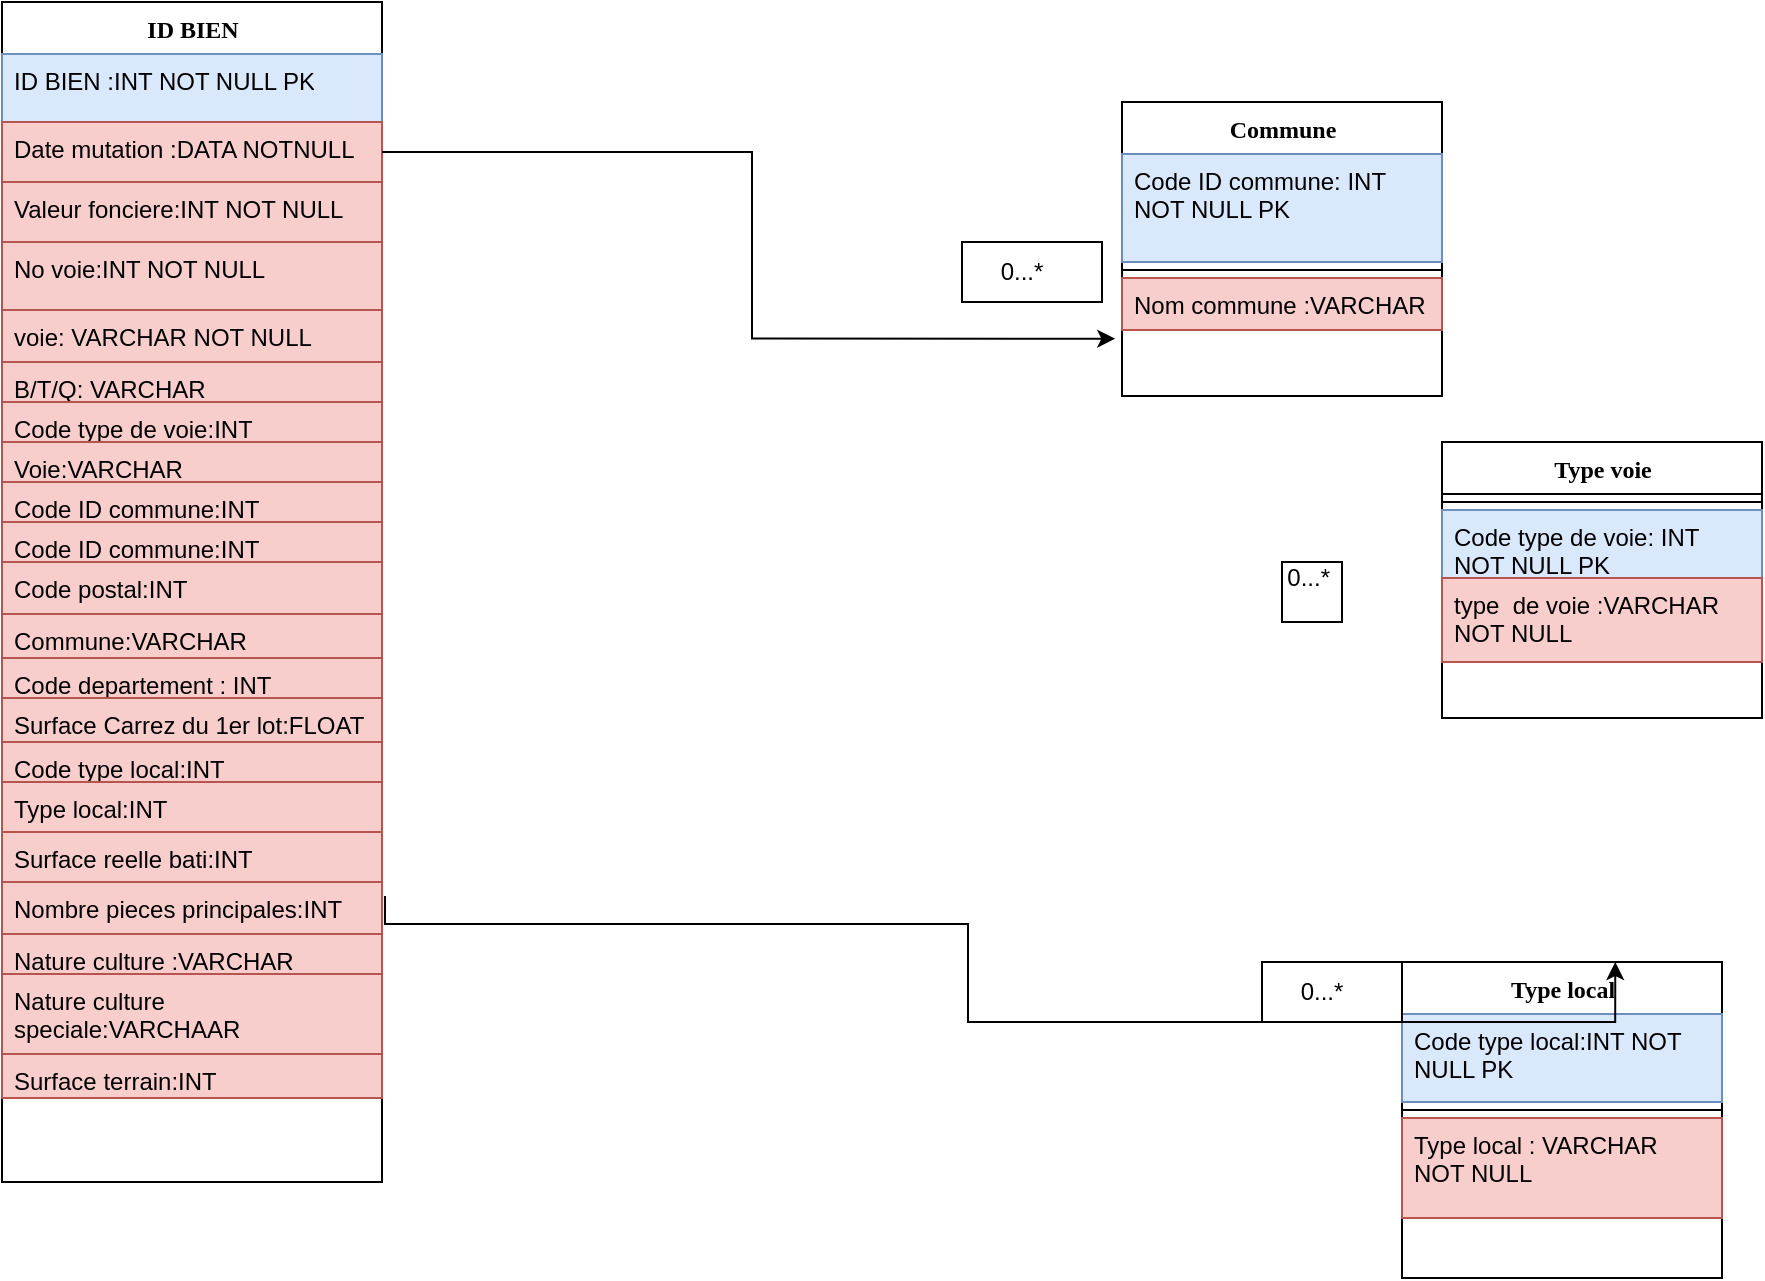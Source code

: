 <mxfile version="14.8.3" type="github">
  <diagram name="Page-1" id="9f46799a-70d6-7492-0946-bef42562c5a5">
    <mxGraphModel dx="942" dy="642" grid="1" gridSize="10" guides="1" tooltips="1" connect="1" arrows="1" fold="1" page="1" pageScale="1" pageWidth="1100" pageHeight="850" background="none" math="0" shadow="0">
      <root>
        <mxCell id="0" />
        <mxCell id="1" parent="0" />
        <mxCell id="78961159f06e98e8-17" value="ID BIEN" style="swimlane;html=1;fontStyle=1;align=center;verticalAlign=top;childLayout=stackLayout;horizontal=1;startSize=26;horizontalStack=0;resizeParent=1;resizeLast=0;collapsible=1;marginBottom=0;swimlaneFillColor=#ffffff;rounded=0;shadow=0;comic=0;labelBackgroundColor=none;strokeWidth=1;fillColor=none;fontFamily=Verdana;fontSize=12" parent="1" vertex="1">
          <mxGeometry x="50" y="10" width="190" height="590" as="geometry" />
        </mxCell>
        <mxCell id="78961159f06e98e8-21" value="ID BIEN :INT NOT NULL PK" style="text;html=1;strokeColor=#6c8ebf;fillColor=#dae8fc;align=left;verticalAlign=top;spacingLeft=4;spacingRight=4;whiteSpace=wrap;overflow=hidden;rotatable=0;points=[[0,0.5],[1,0.5]];portConstraint=eastwest;" parent="78961159f06e98e8-17" vertex="1">
          <mxGeometry y="26" width="190" height="34" as="geometry" />
        </mxCell>
        <mxCell id="78961159f06e98e8-20" value="Date mutation :DATA NOTNULL" style="text;html=1;strokeColor=#b85450;fillColor=#f8cecc;align=left;verticalAlign=top;spacingLeft=4;spacingRight=4;whiteSpace=wrap;overflow=hidden;rotatable=0;points=[[0,0.5],[1,0.5]];portConstraint=eastwest;" parent="78961159f06e98e8-17" vertex="1">
          <mxGeometry y="60" width="190" height="30" as="geometry" />
        </mxCell>
        <mxCell id="78961159f06e98e8-27" value="Valeur fonciere:INT NOT NULL" style="text;html=1;strokeColor=#b85450;fillColor=#f8cecc;align=left;verticalAlign=top;spacingLeft=4;spacingRight=4;whiteSpace=wrap;overflow=hidden;rotatable=0;points=[[0,0.5],[1,0.5]];portConstraint=eastwest;" parent="78961159f06e98e8-17" vertex="1">
          <mxGeometry y="90" width="190" height="30" as="geometry" />
        </mxCell>
        <mxCell id="U1P64iT_9E79cMZ9VUF1-10" value="No voie:INT NOT NULL" style="text;html=1;strokeColor=#b85450;fillColor=#f8cecc;align=left;verticalAlign=top;spacingLeft=4;spacingRight=4;whiteSpace=wrap;overflow=hidden;rotatable=0;points=[[0,0.5],[1,0.5]];portConstraint=eastwest;" parent="78961159f06e98e8-17" vertex="1">
          <mxGeometry y="120" width="190" height="34" as="geometry" />
        </mxCell>
        <mxCell id="U1P64iT_9E79cMZ9VUF1-11" value="voie: VARCHAR NOT NULL" style="text;html=1;strokeColor=#b85450;fillColor=#f8cecc;align=left;verticalAlign=top;spacingLeft=4;spacingRight=4;whiteSpace=wrap;overflow=hidden;rotatable=0;points=[[0,0.5],[1,0.5]];portConstraint=eastwest;" parent="78961159f06e98e8-17" vertex="1">
          <mxGeometry y="154" width="190" height="26" as="geometry" />
        </mxCell>
        <mxCell id="TH4axBvQCf32Y1v8ahE5-8" value="B/T/Q: VARCHAR" style="text;html=1;strokeColor=#b85450;fillColor=#f8cecc;align=left;verticalAlign=top;spacingLeft=4;spacingRight=4;whiteSpace=wrap;overflow=hidden;rotatable=0;points=[[0,0.5],[1,0.5]];portConstraint=eastwest;" vertex="1" parent="78961159f06e98e8-17">
          <mxGeometry y="180" width="190" height="20" as="geometry" />
        </mxCell>
        <mxCell id="TH4axBvQCf32Y1v8ahE5-9" value="Code type de voie:INT" style="text;html=1;strokeColor=#b85450;fillColor=#f8cecc;align=left;verticalAlign=top;spacingLeft=4;spacingRight=4;whiteSpace=wrap;overflow=hidden;rotatable=0;points=[[0,0.5],[1,0.5]];portConstraint=eastwest;" vertex="1" parent="78961159f06e98e8-17">
          <mxGeometry y="200" width="190" height="20" as="geometry" />
        </mxCell>
        <mxCell id="TH4axBvQCf32Y1v8ahE5-10" value="Voie:VARCHAR" style="text;html=1;strokeColor=#b85450;fillColor=#f8cecc;align=left;verticalAlign=top;spacingLeft=4;spacingRight=4;whiteSpace=wrap;overflow=hidden;rotatable=0;points=[[0,0.5],[1,0.5]];portConstraint=eastwest;" vertex="1" parent="78961159f06e98e8-17">
          <mxGeometry y="220" width="190" height="20" as="geometry" />
        </mxCell>
        <mxCell id="TH4axBvQCf32Y1v8ahE5-11" value="Code ID commune:INT" style="text;html=1;strokeColor=#b85450;fillColor=#f8cecc;align=left;verticalAlign=top;spacingLeft=4;spacingRight=4;whiteSpace=wrap;overflow=hidden;rotatable=0;points=[[0,0.5],[1,0.5]];portConstraint=eastwest;" vertex="1" parent="78961159f06e98e8-17">
          <mxGeometry y="240" width="190" height="20" as="geometry" />
        </mxCell>
        <mxCell id="TH4axBvQCf32Y1v8ahE5-23" value="Code ID commune:INT" style="text;html=1;strokeColor=#b85450;fillColor=#f8cecc;align=left;verticalAlign=top;spacingLeft=4;spacingRight=4;whiteSpace=wrap;overflow=hidden;rotatable=0;points=[[0,0.5],[1,0.5]];portConstraint=eastwest;" vertex="1" parent="78961159f06e98e8-17">
          <mxGeometry y="260" width="190" height="20" as="geometry" />
        </mxCell>
        <mxCell id="TH4axBvQCf32Y1v8ahE5-12" value="Code postal:INT" style="text;html=1;strokeColor=#b85450;fillColor=#f8cecc;align=left;verticalAlign=top;spacingLeft=4;spacingRight=4;whiteSpace=wrap;overflow=hidden;rotatable=0;points=[[0,0.5],[1,0.5]];portConstraint=eastwest;" vertex="1" parent="78961159f06e98e8-17">
          <mxGeometry y="280" width="190" height="26" as="geometry" />
        </mxCell>
        <mxCell id="TH4axBvQCf32Y1v8ahE5-13" value="Commune:VARCHAR" style="text;html=1;strokeColor=#b85450;fillColor=#f8cecc;align=left;verticalAlign=top;spacingLeft=4;spacingRight=4;whiteSpace=wrap;overflow=hidden;rotatable=0;points=[[0,0.5],[1,0.5]];portConstraint=eastwest;" vertex="1" parent="78961159f06e98e8-17">
          <mxGeometry y="306" width="190" height="22" as="geometry" />
        </mxCell>
        <mxCell id="TH4axBvQCf32Y1v8ahE5-14" value="Code departement : INT&amp;nbsp;" style="text;html=1;strokeColor=#b85450;fillColor=#f8cecc;align=left;verticalAlign=top;spacingLeft=4;spacingRight=4;whiteSpace=wrap;overflow=hidden;rotatable=0;points=[[0,0.5],[1,0.5]];portConstraint=eastwest;" vertex="1" parent="78961159f06e98e8-17">
          <mxGeometry y="328" width="190" height="20" as="geometry" />
        </mxCell>
        <mxCell id="TH4axBvQCf32Y1v8ahE5-15" value="Surface Carrez du 1er lot:FLOAT" style="text;html=1;strokeColor=#b85450;fillColor=#f8cecc;align=left;verticalAlign=top;spacingLeft=4;spacingRight=4;whiteSpace=wrap;overflow=hidden;rotatable=0;points=[[0,0.5],[1,0.5]];portConstraint=eastwest;" vertex="1" parent="78961159f06e98e8-17">
          <mxGeometry y="348" width="190" height="22" as="geometry" />
        </mxCell>
        <mxCell id="TH4axBvQCf32Y1v8ahE5-16" value="Code type local:INT" style="text;html=1;strokeColor=#b85450;fillColor=#f8cecc;align=left;verticalAlign=top;spacingLeft=4;spacingRight=4;whiteSpace=wrap;overflow=hidden;rotatable=0;points=[[0,0.5],[1,0.5]];portConstraint=eastwest;" vertex="1" parent="78961159f06e98e8-17">
          <mxGeometry y="370" width="190" height="20" as="geometry" />
        </mxCell>
        <mxCell id="TH4axBvQCf32Y1v8ahE5-17" value="Type local:INT" style="text;html=1;strokeColor=#b85450;fillColor=#f8cecc;align=left;verticalAlign=top;spacingLeft=4;spacingRight=4;whiteSpace=wrap;overflow=hidden;rotatable=0;points=[[0,0.5],[1,0.5]];portConstraint=eastwest;" vertex="1" parent="78961159f06e98e8-17">
          <mxGeometry y="390" width="190" height="25" as="geometry" />
        </mxCell>
        <mxCell id="TH4axBvQCf32Y1v8ahE5-18" value="Surface reelle bati:INT" style="text;html=1;strokeColor=#b85450;fillColor=#f8cecc;align=left;verticalAlign=top;spacingLeft=4;spacingRight=4;whiteSpace=wrap;overflow=hidden;rotatable=0;points=[[0,0.5],[1,0.5]];portConstraint=eastwest;" vertex="1" parent="78961159f06e98e8-17">
          <mxGeometry y="415" width="190" height="25" as="geometry" />
        </mxCell>
        <mxCell id="TH4axBvQCf32Y1v8ahE5-19" value="Nombre pieces principales:INT" style="text;html=1;strokeColor=#b85450;fillColor=#f8cecc;align=left;verticalAlign=top;spacingLeft=4;spacingRight=4;whiteSpace=wrap;overflow=hidden;rotatable=0;points=[[0,0.5],[1,0.5]];portConstraint=eastwest;" vertex="1" parent="78961159f06e98e8-17">
          <mxGeometry y="440" width="190" height="26" as="geometry" />
        </mxCell>
        <mxCell id="TH4axBvQCf32Y1v8ahE5-20" value="Nature culture :VARCHAR" style="text;html=1;strokeColor=#b85450;fillColor=#f8cecc;align=left;verticalAlign=top;spacingLeft=4;spacingRight=4;whiteSpace=wrap;overflow=hidden;rotatable=0;points=[[0,0.5],[1,0.5]];portConstraint=eastwest;" vertex="1" parent="78961159f06e98e8-17">
          <mxGeometry y="466" width="190" height="20" as="geometry" />
        </mxCell>
        <mxCell id="TH4axBvQCf32Y1v8ahE5-21" value="Nature culture speciale:VARCHAAR" style="text;html=1;strokeColor=#b85450;fillColor=#f8cecc;align=left;verticalAlign=top;spacingLeft=4;spacingRight=4;whiteSpace=wrap;overflow=hidden;rotatable=0;points=[[0,0.5],[1,0.5]];portConstraint=eastwest;" vertex="1" parent="78961159f06e98e8-17">
          <mxGeometry y="486" width="190" height="40" as="geometry" />
        </mxCell>
        <mxCell id="TH4axBvQCf32Y1v8ahE5-22" value="Surface terrain:INT" style="text;html=1;strokeColor=#b85450;fillColor=#f8cecc;align=left;verticalAlign=top;spacingLeft=4;spacingRight=4;whiteSpace=wrap;overflow=hidden;rotatable=0;points=[[0,0.5],[1,0.5]];portConstraint=eastwest;" vertex="1" parent="78961159f06e98e8-17">
          <mxGeometry y="526" width="190" height="22" as="geometry" />
        </mxCell>
        <mxCell id="78961159f06e98e8-30" value="Commune" style="swimlane;html=1;fontStyle=1;align=center;verticalAlign=top;childLayout=stackLayout;horizontal=1;startSize=26;horizontalStack=0;resizeParent=1;resizeLast=0;collapsible=1;marginBottom=0;swimlaneFillColor=#ffffff;rounded=0;shadow=0;comic=0;labelBackgroundColor=none;strokeWidth=1;fillColor=none;fontFamily=Verdana;fontSize=12" parent="1" vertex="1">
          <mxGeometry x="610" y="60" width="160" height="147" as="geometry" />
        </mxCell>
        <mxCell id="78961159f06e98e8-31" value="Code ID commune: INT NOT NULL PK" style="text;html=1;strokeColor=#6c8ebf;fillColor=#dae8fc;align=left;verticalAlign=top;spacingLeft=4;spacingRight=4;whiteSpace=wrap;overflow=hidden;rotatable=0;points=[[0,0.5],[1,0.5]];portConstraint=eastwest;" parent="78961159f06e98e8-30" vertex="1">
          <mxGeometry y="26" width="160" height="54" as="geometry" />
        </mxCell>
        <mxCell id="78961159f06e98e8-38" value="" style="line;html=1;strokeWidth=1;fillColor=none;align=left;verticalAlign=middle;spacingTop=-1;spacingLeft=3;spacingRight=3;rotatable=0;labelPosition=right;points=[];portConstraint=eastwest;" parent="78961159f06e98e8-30" vertex="1">
          <mxGeometry y="80" width="160" height="8" as="geometry" />
        </mxCell>
        <mxCell id="U1P64iT_9E79cMZ9VUF1-8" value="Nom commune :VARCHAR" style="text;html=1;strokeColor=#b85450;fillColor=#f8cecc;align=left;verticalAlign=top;spacingLeft=4;spacingRight=4;whiteSpace=wrap;overflow=hidden;rotatable=0;points=[[0,0.5],[1,0.5]];portConstraint=eastwest;" parent="78961159f06e98e8-30" vertex="1">
          <mxGeometry y="88" width="160" height="26" as="geometry" />
        </mxCell>
        <mxCell id="78961159f06e98e8-56" value="Type local" style="swimlane;html=1;fontStyle=1;align=center;verticalAlign=top;childLayout=stackLayout;horizontal=1;startSize=26;horizontalStack=0;resizeParent=1;resizeLast=0;collapsible=1;marginBottom=0;swimlaneFillColor=#ffffff;rounded=0;shadow=0;comic=0;labelBackgroundColor=none;strokeWidth=1;fillColor=none;fontFamily=Verdana;fontSize=12" parent="1" vertex="1">
          <mxGeometry x="750" y="490" width="160" height="158" as="geometry" />
        </mxCell>
        <mxCell id="78961159f06e98e8-57" value="Code type local:INT NOT NULL PK&amp;nbsp;" style="text;html=1;strokeColor=#6c8ebf;fillColor=#dae8fc;align=left;verticalAlign=top;spacingLeft=4;spacingRight=4;whiteSpace=wrap;overflow=hidden;rotatable=0;points=[[0,0.5],[1,0.5]];portConstraint=eastwest;" parent="78961159f06e98e8-56" vertex="1">
          <mxGeometry y="26" width="160" height="44" as="geometry" />
        </mxCell>
        <mxCell id="78961159f06e98e8-64" value="" style="line;html=1;strokeWidth=1;fillColor=none;align=left;verticalAlign=middle;spacingTop=-1;spacingLeft=3;spacingRight=3;rotatable=0;labelPosition=right;points=[];portConstraint=eastwest;" parent="78961159f06e98e8-56" vertex="1">
          <mxGeometry y="70" width="160" height="8" as="geometry" />
        </mxCell>
        <mxCell id="78961159f06e98e8-65" value="Type local : VARCHAR NOT NULL" style="text;html=1;strokeColor=#b85450;fillColor=#f8cecc;align=left;verticalAlign=top;spacingLeft=4;spacingRight=4;whiteSpace=wrap;overflow=hidden;rotatable=0;points=[[0,0.5],[1,0.5]];portConstraint=eastwest;" parent="78961159f06e98e8-56" vertex="1">
          <mxGeometry y="78" width="160" height="50" as="geometry" />
        </mxCell>
        <mxCell id="78961159f06e98e8-69" value="Type voie" style="swimlane;html=1;fontStyle=1;align=center;verticalAlign=top;childLayout=stackLayout;horizontal=1;startSize=26;horizontalStack=0;resizeParent=1;resizeLast=0;collapsible=1;marginBottom=0;swimlaneFillColor=#ffffff;rounded=0;shadow=0;comic=0;labelBackgroundColor=none;strokeWidth=1;fillColor=none;fontFamily=Verdana;fontSize=12" parent="1" vertex="1">
          <mxGeometry x="770" y="230" width="160" height="138" as="geometry" />
        </mxCell>
        <mxCell id="78961159f06e98e8-77" value="" style="line;html=1;strokeWidth=1;fillColor=none;align=left;verticalAlign=middle;spacingTop=-1;spacingLeft=3;spacingRight=3;rotatable=0;labelPosition=right;points=[];portConstraint=eastwest;" parent="78961159f06e98e8-69" vertex="1">
          <mxGeometry y="26" width="160" height="8" as="geometry" />
        </mxCell>
        <mxCell id="78961159f06e98e8-70" value="Code type de voie: INT NOT NULL PK" style="text;html=1;strokeColor=#6c8ebf;fillColor=#dae8fc;align=left;verticalAlign=top;spacingLeft=4;spacingRight=4;whiteSpace=wrap;overflow=hidden;rotatable=0;points=[[0,0.5],[1,0.5]];portConstraint=eastwest;" parent="78961159f06e98e8-69" vertex="1">
          <mxGeometry y="34" width="160" height="34" as="geometry" />
        </mxCell>
        <mxCell id="78961159f06e98e8-78" value="type&amp;nbsp; de voie :VARCHAR NOT NULL" style="text;html=1;strokeColor=#b85450;fillColor=#f8cecc;align=left;verticalAlign=top;spacingLeft=4;spacingRight=4;whiteSpace=wrap;overflow=hidden;rotatable=0;points=[[0,0.5],[1,0.5]];portConstraint=eastwest;" parent="78961159f06e98e8-69" vertex="1">
          <mxGeometry y="68" width="160" height="42" as="geometry" />
        </mxCell>
        <mxCell id="U1P64iT_9E79cMZ9VUF1-9" style="edgeStyle=orthogonalEdgeStyle;rounded=0;orthogonalLoop=1;jettySize=auto;html=1;entryX=-0.021;entryY=1.167;entryDx=0;entryDy=0;entryPerimeter=0;" parent="1" source="78961159f06e98e8-20" target="U1P64iT_9E79cMZ9VUF1-8" edge="1">
          <mxGeometry relative="1" as="geometry">
            <mxPoint x="430" y="210" as="targetPoint" />
          </mxGeometry>
        </mxCell>
        <mxCell id="U1P64iT_9E79cMZ9VUF1-12" value="0...*&amp;nbsp; &amp;nbsp;" style="whiteSpace=wrap;html=1;" parent="1" vertex="1">
          <mxGeometry x="530" y="130" width="70" height="30" as="geometry" />
        </mxCell>
        <mxCell id="U1P64iT_9E79cMZ9VUF1-13" value="0...*&amp;nbsp; &amp;nbsp;" style="whiteSpace=wrap;html=1;" parent="1" vertex="1">
          <mxGeometry x="680" y="490" width="70" height="30" as="geometry" />
        </mxCell>
        <mxCell id="U1P64iT_9E79cMZ9VUF1-14" value="0...*&amp;nbsp; &amp;nbsp;" style="whiteSpace=wrap;html=1;" parent="1" vertex="1">
          <mxGeometry x="690" y="290" width="30" height="30" as="geometry" />
        </mxCell>
        <mxCell id="TH4axBvQCf32Y1v8ahE5-26" style="edgeStyle=orthogonalEdgeStyle;rounded=0;orthogonalLoop=1;jettySize=auto;html=1;exitX=1.008;exitY=0.267;exitDx=0;exitDy=0;exitPerimeter=0;" edge="1" parent="1" source="TH4axBvQCf32Y1v8ahE5-19">
          <mxGeometry relative="1" as="geometry">
            <mxPoint x="856.64" y="490" as="targetPoint" />
            <mxPoint x="250" y="475" as="sourcePoint" />
            <Array as="points">
              <mxPoint x="533" y="471" />
              <mxPoint x="533" y="520" />
              <mxPoint x="857" y="520" />
            </Array>
          </mxGeometry>
        </mxCell>
      </root>
    </mxGraphModel>
  </diagram>
</mxfile>
